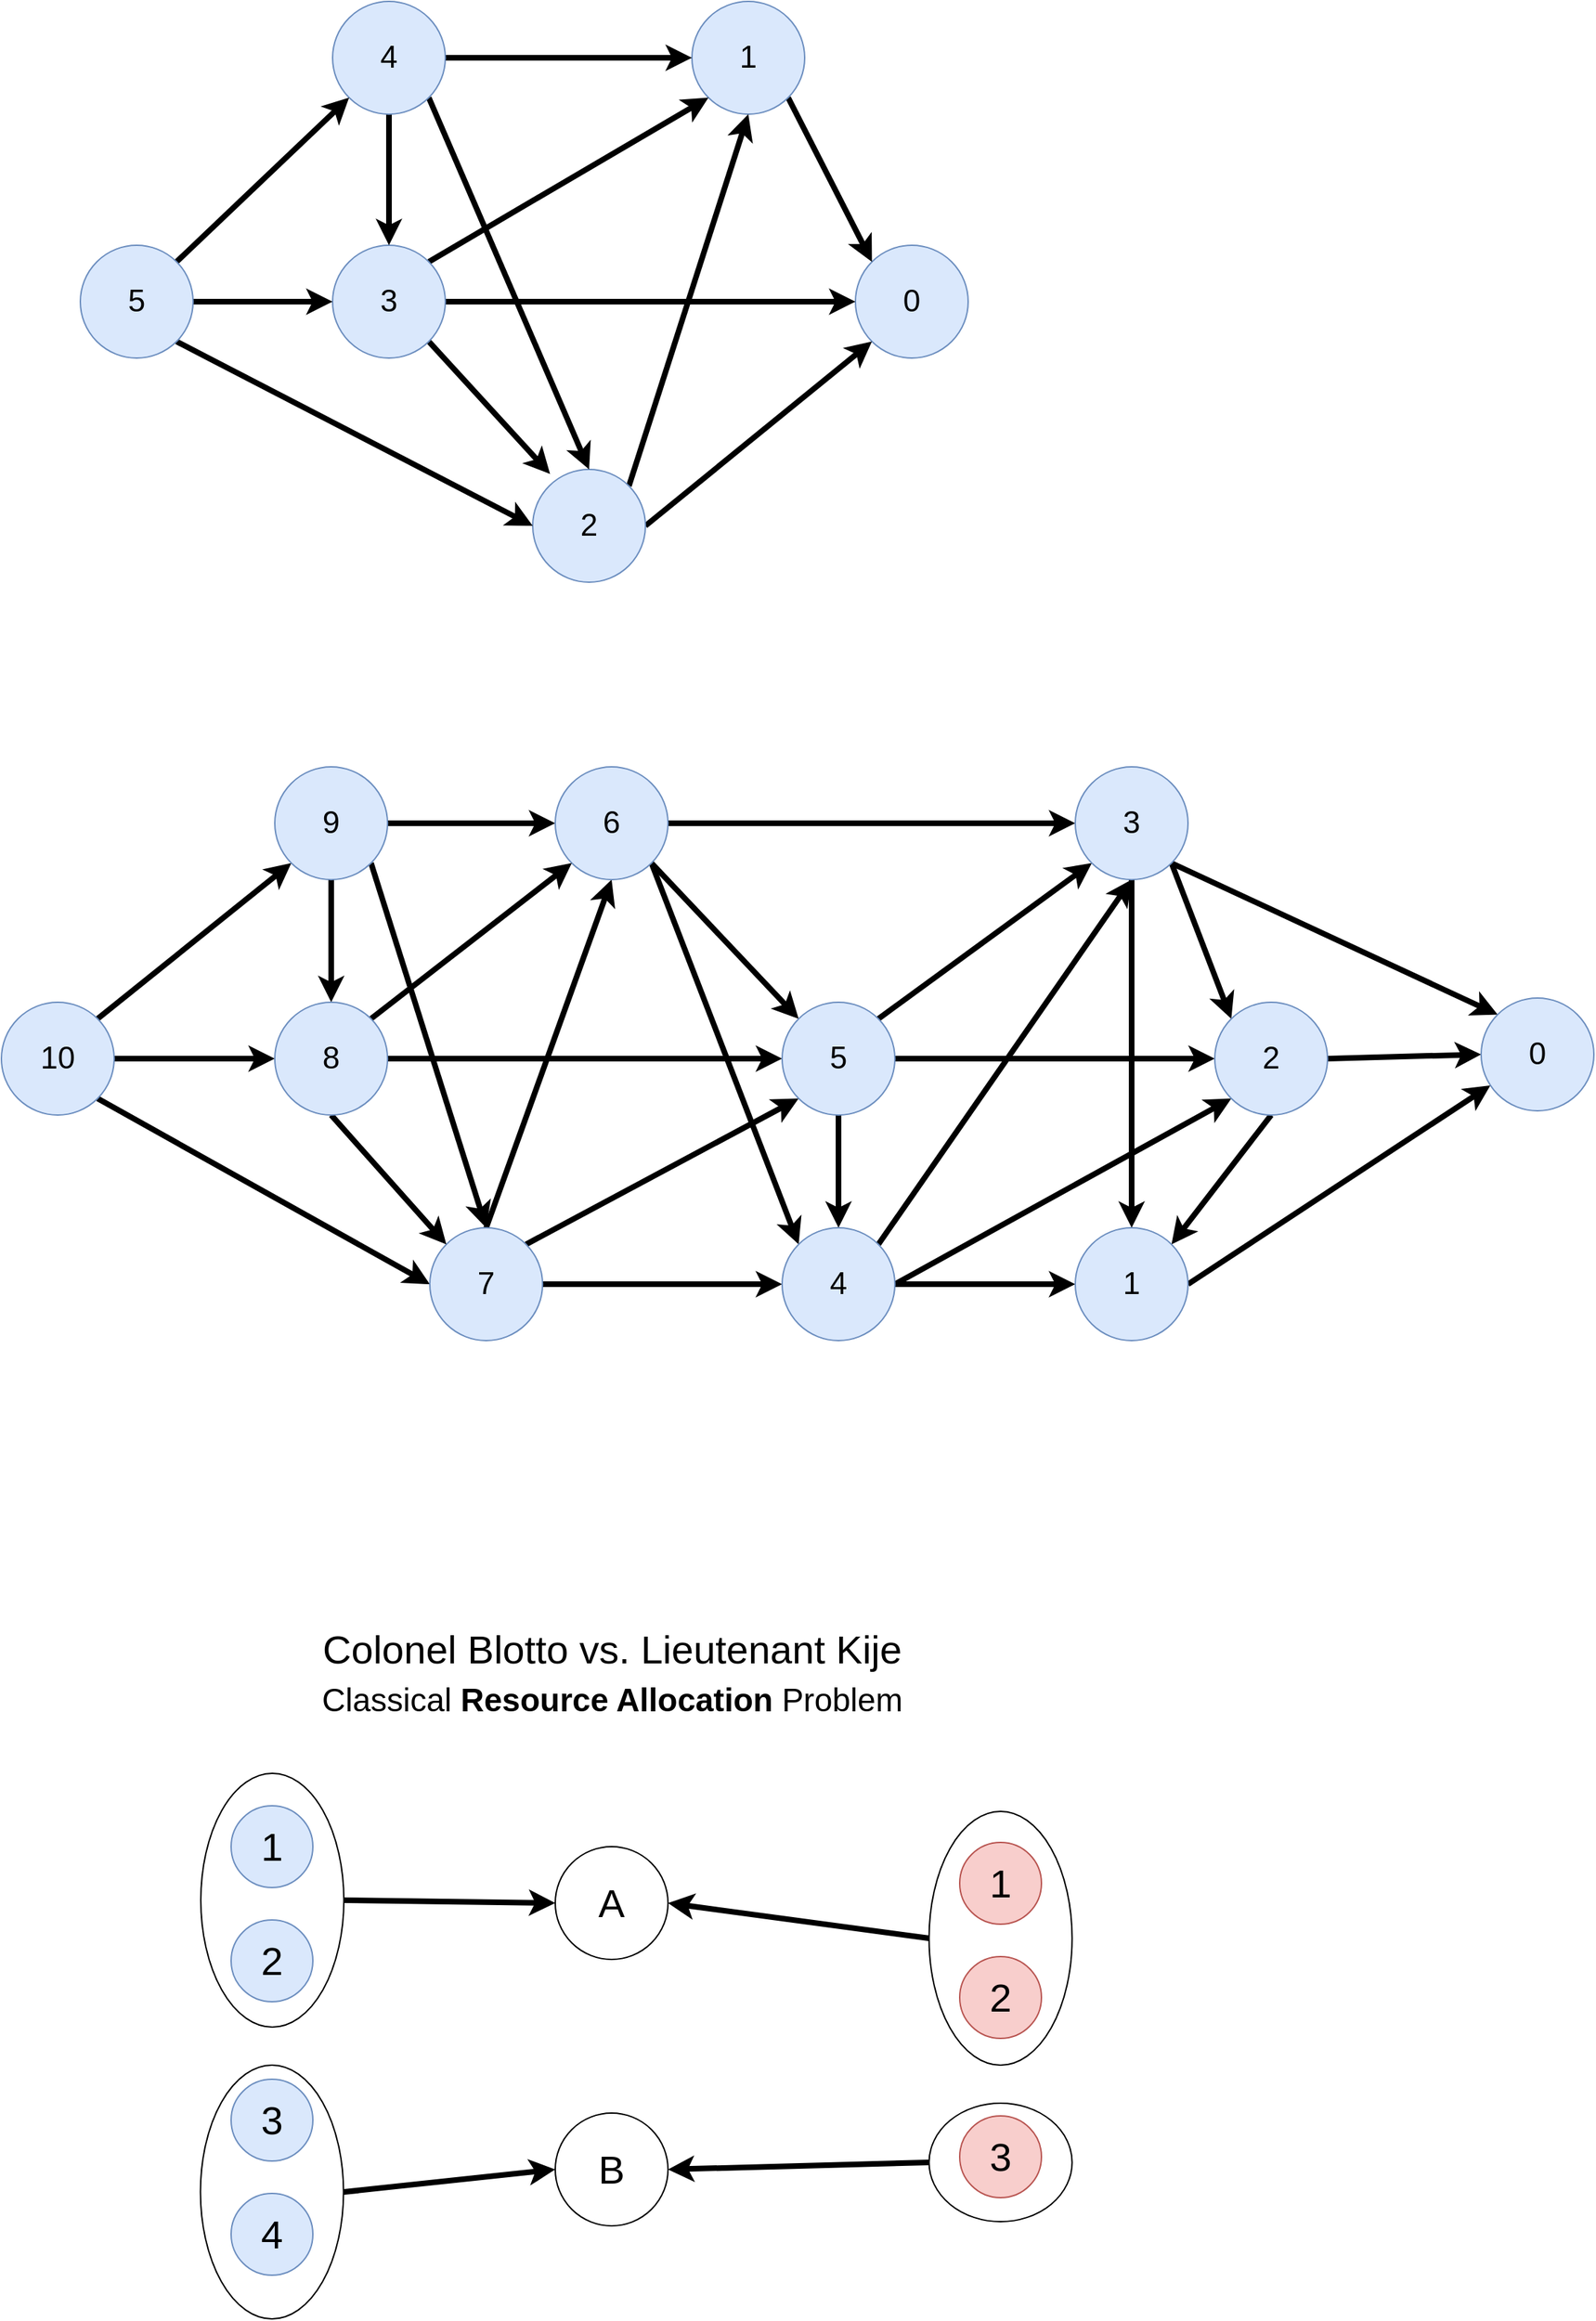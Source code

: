 <mxfile version="19.0.3" type="device"><diagram id="HBNAaYJVWiZlDe-5FwG8" name="Page-1"><mxGraphModel dx="1701" dy="1002" grid="0" gridSize="10" guides="1" tooltips="1" connect="1" arrows="1" fold="1" page="0" pageScale="1" pageWidth="850" pageHeight="1100" math="0" shadow="0"><root><mxCell id="0"/><mxCell id="1" parent="0"/><mxCell id="oBalARDRtJcoj6EFe_yl-78" value="" style="ellipse;whiteSpace=wrap;html=1;fontSize=23;fillColor=none;" vertex="1" parent="1"><mxGeometry x="599.25" y="1638" width="101.5" height="84" as="geometry"/></mxCell><mxCell id="oBalARDRtJcoj6EFe_yl-77" value="" style="ellipse;whiteSpace=wrap;html=1;fontSize=23;fillColor=none;" vertex="1" parent="1"><mxGeometry x="599.25" y="1431" width="101.5" height="180" as="geometry"/></mxCell><mxCell id="oBalARDRtJcoj6EFe_yl-76" value="" style="ellipse;whiteSpace=wrap;html=1;fontSize=23;fillColor=none;" vertex="1" parent="1"><mxGeometry x="82.25" y="1611" width="101.5" height="180" as="geometry"/></mxCell><mxCell id="oBalARDRtJcoj6EFe_yl-75" value="" style="ellipse;whiteSpace=wrap;html=1;fontSize=23;fillColor=none;" vertex="1" parent="1"><mxGeometry x="82.5" y="1404" width="101.5" height="180" as="geometry"/></mxCell><mxCell id="oBalARDRtJcoj6EFe_yl-1" value="&lt;font style=&quot;font-size: 22px;&quot;&gt;0&lt;/font&gt;" style="ellipse;whiteSpace=wrap;html=1;aspect=fixed;fillColor=#dae8fc;strokeColor=#6c8ebf;" vertex="1" parent="1"><mxGeometry x="547" y="320" width="80" height="80" as="geometry"/></mxCell><mxCell id="oBalARDRtJcoj6EFe_yl-64" style="edgeStyle=none;rounded=0;orthogonalLoop=1;jettySize=auto;html=1;exitX=1;exitY=1;exitDx=0;exitDy=0;entryX=0;entryY=0;entryDx=0;entryDy=0;fontSize=28;strokeWidth=4;" edge="1" parent="1" source="oBalARDRtJcoj6EFe_yl-2" target="oBalARDRtJcoj6EFe_yl-1"><mxGeometry relative="1" as="geometry"/></mxCell><mxCell id="oBalARDRtJcoj6EFe_yl-2" value="&lt;font style=&quot;font-size: 22px;&quot;&gt;1&lt;/font&gt;" style="ellipse;whiteSpace=wrap;html=1;aspect=fixed;fillColor=#dae8fc;strokeColor=#6c8ebf;" vertex="1" parent="1"><mxGeometry x="431" y="147" width="80" height="80" as="geometry"/></mxCell><mxCell id="oBalARDRtJcoj6EFe_yl-62" style="edgeStyle=none;rounded=0;orthogonalLoop=1;jettySize=auto;html=1;exitX=1;exitY=0;exitDx=0;exitDy=0;entryX=0.5;entryY=1;entryDx=0;entryDy=0;fontSize=28;strokeWidth=4;" edge="1" parent="1" source="oBalARDRtJcoj6EFe_yl-3" target="oBalARDRtJcoj6EFe_yl-2"><mxGeometry relative="1" as="geometry"/></mxCell><mxCell id="oBalARDRtJcoj6EFe_yl-63" style="edgeStyle=none;rounded=0;orthogonalLoop=1;jettySize=auto;html=1;exitX=1;exitY=0.5;exitDx=0;exitDy=0;entryX=0;entryY=1;entryDx=0;entryDy=0;fontSize=28;strokeWidth=4;" edge="1" parent="1" source="oBalARDRtJcoj6EFe_yl-3" target="oBalARDRtJcoj6EFe_yl-1"><mxGeometry relative="1" as="geometry"/></mxCell><mxCell id="oBalARDRtJcoj6EFe_yl-3" value="&lt;font style=&quot;font-size: 22px;&quot;&gt;2&lt;/font&gt;" style="ellipse;whiteSpace=wrap;html=1;aspect=fixed;fillColor=#dae8fc;strokeColor=#6c8ebf;" vertex="1" parent="1"><mxGeometry x="318" y="479" width="80" height="80" as="geometry"/></mxCell><mxCell id="oBalARDRtJcoj6EFe_yl-59" style="edgeStyle=none;rounded=0;orthogonalLoop=1;jettySize=auto;html=1;exitX=1;exitY=1;exitDx=0;exitDy=0;entryX=0.154;entryY=0.04;entryDx=0;entryDy=0;entryPerimeter=0;fontSize=28;strokeWidth=4;" edge="1" parent="1" source="oBalARDRtJcoj6EFe_yl-8" target="oBalARDRtJcoj6EFe_yl-3"><mxGeometry relative="1" as="geometry"/></mxCell><mxCell id="oBalARDRtJcoj6EFe_yl-60" style="edgeStyle=none;rounded=0;orthogonalLoop=1;jettySize=auto;html=1;exitX=1;exitY=0;exitDx=0;exitDy=0;entryX=0;entryY=1;entryDx=0;entryDy=0;fontSize=28;strokeWidth=4;" edge="1" parent="1" source="oBalARDRtJcoj6EFe_yl-8" target="oBalARDRtJcoj6EFe_yl-2"><mxGeometry relative="1" as="geometry"/></mxCell><mxCell id="oBalARDRtJcoj6EFe_yl-61" style="edgeStyle=none;rounded=0;orthogonalLoop=1;jettySize=auto;html=1;exitX=1;exitY=0.5;exitDx=0;exitDy=0;entryX=0;entryY=0.5;entryDx=0;entryDy=0;fontSize=28;strokeWidth=4;" edge="1" parent="1" source="oBalARDRtJcoj6EFe_yl-8" target="oBalARDRtJcoj6EFe_yl-1"><mxGeometry relative="1" as="geometry"/></mxCell><mxCell id="oBalARDRtJcoj6EFe_yl-8" value="&lt;font style=&quot;font-size: 22px;&quot;&gt;3&lt;/font&gt;" style="ellipse;whiteSpace=wrap;html=1;aspect=fixed;fillColor=#dae8fc;strokeColor=#6c8ebf;" vertex="1" parent="1"><mxGeometry x="176" y="320" width="80" height="80" as="geometry"/></mxCell><mxCell id="oBalARDRtJcoj6EFe_yl-12" style="rounded=0;orthogonalLoop=1;jettySize=auto;html=1;exitX=1;exitY=0;exitDx=0;exitDy=0;entryX=0;entryY=1;entryDx=0;entryDy=0;strokeWidth=4;" edge="1" parent="1" source="oBalARDRtJcoj6EFe_yl-14" target="oBalARDRtJcoj6EFe_yl-16"><mxGeometry relative="1" as="geometry"/></mxCell><mxCell id="oBalARDRtJcoj6EFe_yl-13" style="edgeStyle=none;rounded=0;orthogonalLoop=1;jettySize=auto;html=1;exitX=1;exitY=1;exitDx=0;exitDy=0;entryX=0;entryY=0.5;entryDx=0;entryDy=0;strokeWidth=4;" edge="1" parent="1" source="oBalARDRtJcoj6EFe_yl-14" target="oBalARDRtJcoj6EFe_yl-17"><mxGeometry relative="1" as="geometry"/></mxCell><mxCell id="oBalARDRtJcoj6EFe_yl-20" style="edgeStyle=none;rounded=0;orthogonalLoop=1;jettySize=auto;html=1;exitX=1;exitY=0.5;exitDx=0;exitDy=0;entryX=0;entryY=0.5;entryDx=0;entryDy=0;fontSize=22;strokeWidth=4;" edge="1" parent="1" source="oBalARDRtJcoj6EFe_yl-14" target="oBalARDRtJcoj6EFe_yl-19"><mxGeometry relative="1" as="geometry"/></mxCell><mxCell id="oBalARDRtJcoj6EFe_yl-14" value="&lt;font style=&quot;font-size: 22px;&quot;&gt;10&lt;/font&gt;" style="ellipse;whiteSpace=wrap;html=1;aspect=fixed;fillColor=#dae8fc;strokeColor=#6c8ebf;" vertex="1" parent="1"><mxGeometry x="-59" y="857" width="80" height="80" as="geometry"/></mxCell><mxCell id="oBalARDRtJcoj6EFe_yl-15" style="edgeStyle=none;rounded=0;orthogonalLoop=1;jettySize=auto;html=1;exitX=1;exitY=0.5;exitDx=0;exitDy=0;entryX=0;entryY=0.5;entryDx=0;entryDy=0;strokeWidth=4;" edge="1" parent="1" source="oBalARDRtJcoj6EFe_yl-16" target="oBalARDRtJcoj6EFe_yl-18"><mxGeometry relative="1" as="geometry"/></mxCell><mxCell id="oBalARDRtJcoj6EFe_yl-21" style="edgeStyle=none;rounded=0;orthogonalLoop=1;jettySize=auto;html=1;exitX=0.5;exitY=1;exitDx=0;exitDy=0;entryX=0.5;entryY=0;entryDx=0;entryDy=0;fontSize=22;strokeWidth=4;" edge="1" parent="1" source="oBalARDRtJcoj6EFe_yl-16" target="oBalARDRtJcoj6EFe_yl-19"><mxGeometry relative="1" as="geometry"/></mxCell><mxCell id="oBalARDRtJcoj6EFe_yl-50" style="edgeStyle=none;rounded=0;orthogonalLoop=1;jettySize=auto;html=1;exitX=1;exitY=1;exitDx=0;exitDy=0;entryX=0.5;entryY=0;entryDx=0;entryDy=0;fontSize=22;strokeWidth=4;" edge="1" parent="1" source="oBalARDRtJcoj6EFe_yl-16" target="oBalARDRtJcoj6EFe_yl-17"><mxGeometry relative="1" as="geometry"/></mxCell><mxCell id="oBalARDRtJcoj6EFe_yl-16" value="&lt;font style=&quot;font-size: 22px;&quot;&gt;9&lt;/font&gt;" style="ellipse;whiteSpace=wrap;html=1;aspect=fixed;fillColor=#dae8fc;strokeColor=#6c8ebf;" vertex="1" parent="1"><mxGeometry x="135" y="690" width="80" height="80" as="geometry"/></mxCell><mxCell id="oBalARDRtJcoj6EFe_yl-27" style="edgeStyle=none;rounded=0;orthogonalLoop=1;jettySize=auto;html=1;exitX=0.5;exitY=0;exitDx=0;exitDy=0;entryX=0.5;entryY=1;entryDx=0;entryDy=0;fontSize=22;strokeWidth=4;" edge="1" parent="1" source="oBalARDRtJcoj6EFe_yl-17" target="oBalARDRtJcoj6EFe_yl-18"><mxGeometry relative="1" as="geometry"/></mxCell><mxCell id="oBalARDRtJcoj6EFe_yl-28" style="edgeStyle=none;rounded=0;orthogonalLoop=1;jettySize=auto;html=1;exitX=1;exitY=0;exitDx=0;exitDy=0;entryX=0;entryY=1;entryDx=0;entryDy=0;fontSize=22;strokeWidth=4;" edge="1" parent="1" source="oBalARDRtJcoj6EFe_yl-17" target="oBalARDRtJcoj6EFe_yl-25"><mxGeometry relative="1" as="geometry"/></mxCell><mxCell id="oBalARDRtJcoj6EFe_yl-30" style="edgeStyle=none;rounded=0;orthogonalLoop=1;jettySize=auto;html=1;exitX=1;exitY=0.5;exitDx=0;exitDy=0;entryX=0;entryY=0.5;entryDx=0;entryDy=0;fontSize=22;strokeWidth=4;" edge="1" parent="1" source="oBalARDRtJcoj6EFe_yl-17" target="oBalARDRtJcoj6EFe_yl-29"><mxGeometry relative="1" as="geometry"/></mxCell><mxCell id="oBalARDRtJcoj6EFe_yl-17" value="&lt;font style=&quot;font-size: 22px;&quot;&gt;7&lt;/font&gt;" style="ellipse;whiteSpace=wrap;html=1;aspect=fixed;fillColor=#dae8fc;strokeColor=#6c8ebf;" vertex="1" parent="1"><mxGeometry x="245" y="1017" width="80" height="80" as="geometry"/></mxCell><mxCell id="oBalARDRtJcoj6EFe_yl-31" style="edgeStyle=none;rounded=0;orthogonalLoop=1;jettySize=auto;html=1;exitX=1;exitY=1;exitDx=0;exitDy=0;entryX=0;entryY=0;entryDx=0;entryDy=0;fontSize=22;strokeWidth=4;" edge="1" parent="1" source="oBalARDRtJcoj6EFe_yl-18" target="oBalARDRtJcoj6EFe_yl-29"><mxGeometry relative="1" as="geometry"/></mxCell><mxCell id="oBalARDRtJcoj6EFe_yl-32" style="edgeStyle=none;rounded=0;orthogonalLoop=1;jettySize=auto;html=1;exitX=1;exitY=1;exitDx=0;exitDy=0;entryX=0;entryY=0;entryDx=0;entryDy=0;fontSize=22;strokeWidth=4;" edge="1" parent="1" source="oBalARDRtJcoj6EFe_yl-18" target="oBalARDRtJcoj6EFe_yl-25"><mxGeometry relative="1" as="geometry"/></mxCell><mxCell id="oBalARDRtJcoj6EFe_yl-34" style="edgeStyle=none;rounded=0;orthogonalLoop=1;jettySize=auto;html=1;exitX=1;exitY=0.5;exitDx=0;exitDy=0;entryX=0;entryY=0.5;entryDx=0;entryDy=0;fontSize=22;strokeWidth=4;" edge="1" parent="1" source="oBalARDRtJcoj6EFe_yl-18" target="oBalARDRtJcoj6EFe_yl-33"><mxGeometry relative="1" as="geometry"/></mxCell><mxCell id="oBalARDRtJcoj6EFe_yl-18" value="&lt;font style=&quot;font-size: 22px;&quot;&gt;6&lt;/font&gt;" style="ellipse;whiteSpace=wrap;html=1;aspect=fixed;fillColor=#dae8fc;strokeColor=#6c8ebf;" vertex="1" parent="1"><mxGeometry x="334" y="690" width="80" height="80" as="geometry"/></mxCell><mxCell id="oBalARDRtJcoj6EFe_yl-23" style="edgeStyle=none;rounded=0;orthogonalLoop=1;jettySize=auto;html=1;exitX=0.5;exitY=1;exitDx=0;exitDy=0;entryX=0;entryY=0;entryDx=0;entryDy=0;fontSize=22;strokeWidth=4;" edge="1" parent="1" source="oBalARDRtJcoj6EFe_yl-19" target="oBalARDRtJcoj6EFe_yl-17"><mxGeometry relative="1" as="geometry"/></mxCell><mxCell id="oBalARDRtJcoj6EFe_yl-24" style="edgeStyle=none;rounded=0;orthogonalLoop=1;jettySize=auto;html=1;exitX=1;exitY=0;exitDx=0;exitDy=0;entryX=0;entryY=1;entryDx=0;entryDy=0;fontSize=22;strokeWidth=4;" edge="1" parent="1" source="oBalARDRtJcoj6EFe_yl-19" target="oBalARDRtJcoj6EFe_yl-18"><mxGeometry relative="1" as="geometry"/></mxCell><mxCell id="oBalARDRtJcoj6EFe_yl-26" style="edgeStyle=none;rounded=0;orthogonalLoop=1;jettySize=auto;html=1;exitX=1;exitY=0.5;exitDx=0;exitDy=0;entryX=0;entryY=0.5;entryDx=0;entryDy=0;fontSize=22;strokeWidth=4;" edge="1" parent="1" source="oBalARDRtJcoj6EFe_yl-19" target="oBalARDRtJcoj6EFe_yl-25"><mxGeometry relative="1" as="geometry"/></mxCell><mxCell id="oBalARDRtJcoj6EFe_yl-19" value="&lt;font style=&quot;font-size: 22px;&quot;&gt;8&lt;/font&gt;" style="ellipse;whiteSpace=wrap;html=1;aspect=fixed;fillColor=#dae8fc;strokeColor=#6c8ebf;" vertex="1" parent="1"><mxGeometry x="135" y="857" width="80" height="80" as="geometry"/></mxCell><mxCell id="oBalARDRtJcoj6EFe_yl-35" style="edgeStyle=none;rounded=0;orthogonalLoop=1;jettySize=auto;html=1;exitX=0.5;exitY=1;exitDx=0;exitDy=0;entryX=0.5;entryY=0;entryDx=0;entryDy=0;fontSize=22;strokeWidth=4;" edge="1" parent="1" source="oBalARDRtJcoj6EFe_yl-25" target="oBalARDRtJcoj6EFe_yl-29"><mxGeometry relative="1" as="geometry"/></mxCell><mxCell id="oBalARDRtJcoj6EFe_yl-36" style="edgeStyle=none;rounded=0;orthogonalLoop=1;jettySize=auto;html=1;exitX=1;exitY=0;exitDx=0;exitDy=0;entryX=0;entryY=1;entryDx=0;entryDy=0;fontSize=22;strokeWidth=4;" edge="1" parent="1" source="oBalARDRtJcoj6EFe_yl-25" target="oBalARDRtJcoj6EFe_yl-33"><mxGeometry relative="1" as="geometry"/></mxCell><mxCell id="oBalARDRtJcoj6EFe_yl-38" style="edgeStyle=none;rounded=0;orthogonalLoop=1;jettySize=auto;html=1;exitX=1;exitY=0.5;exitDx=0;exitDy=0;entryX=0;entryY=0.5;entryDx=0;entryDy=0;fontSize=22;strokeWidth=4;" edge="1" parent="1" source="oBalARDRtJcoj6EFe_yl-25" target="oBalARDRtJcoj6EFe_yl-37"><mxGeometry relative="1" as="geometry"/></mxCell><mxCell id="oBalARDRtJcoj6EFe_yl-25" value="&lt;font style=&quot;font-size: 22px;&quot;&gt;5&lt;/font&gt;" style="ellipse;whiteSpace=wrap;html=1;aspect=fixed;fillColor=#dae8fc;strokeColor=#6c8ebf;" vertex="1" parent="1"><mxGeometry x="495" y="857" width="80" height="80" as="geometry"/></mxCell><mxCell id="oBalARDRtJcoj6EFe_yl-39" style="edgeStyle=none;rounded=0;orthogonalLoop=1;jettySize=auto;html=1;exitX=1;exitY=0;exitDx=0;exitDy=0;entryX=0.5;entryY=1;entryDx=0;entryDy=0;fontSize=22;strokeWidth=4;" edge="1" parent="1" source="oBalARDRtJcoj6EFe_yl-29" target="oBalARDRtJcoj6EFe_yl-33"><mxGeometry relative="1" as="geometry"/></mxCell><mxCell id="oBalARDRtJcoj6EFe_yl-40" style="edgeStyle=none;rounded=0;orthogonalLoop=1;jettySize=auto;html=1;exitX=1;exitY=0.5;exitDx=0;exitDy=0;entryX=0;entryY=1;entryDx=0;entryDy=0;fontSize=22;strokeWidth=4;" edge="1" parent="1" source="oBalARDRtJcoj6EFe_yl-29" target="oBalARDRtJcoj6EFe_yl-37"><mxGeometry relative="1" as="geometry"/></mxCell><mxCell id="oBalARDRtJcoj6EFe_yl-42" style="edgeStyle=none;rounded=0;orthogonalLoop=1;jettySize=auto;html=1;exitX=1;exitY=0.5;exitDx=0;exitDy=0;entryX=0;entryY=0.5;entryDx=0;entryDy=0;fontSize=22;strokeWidth=4;" edge="1" parent="1" source="oBalARDRtJcoj6EFe_yl-29" target="oBalARDRtJcoj6EFe_yl-41"><mxGeometry relative="1" as="geometry"/></mxCell><mxCell id="oBalARDRtJcoj6EFe_yl-29" value="&lt;font style=&quot;font-size: 22px;&quot;&gt;4&lt;/font&gt;" style="ellipse;whiteSpace=wrap;html=1;aspect=fixed;fillColor=#dae8fc;strokeColor=#6c8ebf;" vertex="1" parent="1"><mxGeometry x="495" y="1017" width="80" height="80" as="geometry"/></mxCell><mxCell id="oBalARDRtJcoj6EFe_yl-43" style="edgeStyle=none;rounded=0;orthogonalLoop=1;jettySize=auto;html=1;exitX=1;exitY=1;exitDx=0;exitDy=0;entryX=0;entryY=0;entryDx=0;entryDy=0;fontSize=22;strokeWidth=4;" edge="1" parent="1" source="oBalARDRtJcoj6EFe_yl-33" target="oBalARDRtJcoj6EFe_yl-37"><mxGeometry relative="1" as="geometry"/></mxCell><mxCell id="oBalARDRtJcoj6EFe_yl-44" style="edgeStyle=none;rounded=0;orthogonalLoop=1;jettySize=auto;html=1;exitX=0.5;exitY=1;exitDx=0;exitDy=0;entryX=0.5;entryY=0;entryDx=0;entryDy=0;fontSize=22;strokeWidth=4;" edge="1" parent="1" source="oBalARDRtJcoj6EFe_yl-33" target="oBalARDRtJcoj6EFe_yl-41"><mxGeometry relative="1" as="geometry"/></mxCell><mxCell id="oBalARDRtJcoj6EFe_yl-46" style="edgeStyle=none;rounded=0;orthogonalLoop=1;jettySize=auto;html=1;exitX=1;exitY=1;exitDx=0;exitDy=0;entryX=0;entryY=0;entryDx=0;entryDy=0;fontSize=22;strokeWidth=4;" edge="1" parent="1" source="oBalARDRtJcoj6EFe_yl-33" target="oBalARDRtJcoj6EFe_yl-45"><mxGeometry relative="1" as="geometry"/></mxCell><mxCell id="oBalARDRtJcoj6EFe_yl-33" value="&lt;font style=&quot;font-size: 22px;&quot;&gt;3&lt;/font&gt;" style="ellipse;whiteSpace=wrap;html=1;aspect=fixed;fillColor=#dae8fc;strokeColor=#6c8ebf;" vertex="1" parent="1"><mxGeometry x="703" y="690" width="80" height="80" as="geometry"/></mxCell><mxCell id="oBalARDRtJcoj6EFe_yl-47" style="edgeStyle=none;rounded=0;orthogonalLoop=1;jettySize=auto;html=1;exitX=0.5;exitY=1;exitDx=0;exitDy=0;entryX=1;entryY=0;entryDx=0;entryDy=0;fontSize=22;strokeWidth=4;" edge="1" parent="1" source="oBalARDRtJcoj6EFe_yl-37" target="oBalARDRtJcoj6EFe_yl-41"><mxGeometry relative="1" as="geometry"/></mxCell><mxCell id="oBalARDRtJcoj6EFe_yl-48" style="edgeStyle=none;rounded=0;orthogonalLoop=1;jettySize=auto;html=1;exitX=1;exitY=0.5;exitDx=0;exitDy=0;entryX=0;entryY=0.5;entryDx=0;entryDy=0;fontSize=22;strokeWidth=4;" edge="1" parent="1" source="oBalARDRtJcoj6EFe_yl-37" target="oBalARDRtJcoj6EFe_yl-45"><mxGeometry relative="1" as="geometry"/></mxCell><mxCell id="oBalARDRtJcoj6EFe_yl-37" value="&lt;font style=&quot;font-size: 22px;&quot;&gt;2&lt;/font&gt;" style="ellipse;whiteSpace=wrap;html=1;aspect=fixed;fillColor=#dae8fc;strokeColor=#6c8ebf;" vertex="1" parent="1"><mxGeometry x="802" y="857" width="80" height="80" as="geometry"/></mxCell><mxCell id="oBalARDRtJcoj6EFe_yl-49" style="edgeStyle=none;rounded=0;orthogonalLoop=1;jettySize=auto;html=1;exitX=1;exitY=0.5;exitDx=0;exitDy=0;fontSize=22;strokeWidth=4;" edge="1" parent="1" source="oBalARDRtJcoj6EFe_yl-41" target="oBalARDRtJcoj6EFe_yl-45"><mxGeometry relative="1" as="geometry"/></mxCell><mxCell id="oBalARDRtJcoj6EFe_yl-41" value="&lt;font style=&quot;font-size: 22px;&quot;&gt;1&lt;/font&gt;" style="ellipse;whiteSpace=wrap;html=1;aspect=fixed;fillColor=#dae8fc;strokeColor=#6c8ebf;" vertex="1" parent="1"><mxGeometry x="703" y="1017" width="80" height="80" as="geometry"/></mxCell><mxCell id="oBalARDRtJcoj6EFe_yl-45" value="&lt;font style=&quot;font-size: 22px;&quot;&gt;0&lt;/font&gt;" style="ellipse;whiteSpace=wrap;html=1;aspect=fixed;fillColor=#dae8fc;strokeColor=#6c8ebf;" vertex="1" parent="1"><mxGeometry x="991" y="854" width="80" height="80" as="geometry"/></mxCell><mxCell id="oBalARDRtJcoj6EFe_yl-56" style="edgeStyle=none;rounded=0;orthogonalLoop=1;jettySize=auto;html=1;exitX=0.5;exitY=1;exitDx=0;exitDy=0;entryX=0.5;entryY=0;entryDx=0;entryDy=0;fontSize=28;strokeWidth=4;" edge="1" parent="1" source="oBalARDRtJcoj6EFe_yl-51" target="oBalARDRtJcoj6EFe_yl-8"><mxGeometry relative="1" as="geometry"/></mxCell><mxCell id="oBalARDRtJcoj6EFe_yl-57" style="edgeStyle=none;rounded=0;orthogonalLoop=1;jettySize=auto;html=1;exitX=1;exitY=1;exitDx=0;exitDy=0;entryX=0.5;entryY=0;entryDx=0;entryDy=0;fontSize=28;strokeWidth=4;" edge="1" parent="1" source="oBalARDRtJcoj6EFe_yl-51" target="oBalARDRtJcoj6EFe_yl-3"><mxGeometry relative="1" as="geometry"/></mxCell><mxCell id="oBalARDRtJcoj6EFe_yl-58" style="edgeStyle=none;rounded=0;orthogonalLoop=1;jettySize=auto;html=1;exitX=1;exitY=0.5;exitDx=0;exitDy=0;entryX=0;entryY=0.5;entryDx=0;entryDy=0;fontSize=28;strokeWidth=4;" edge="1" parent="1" source="oBalARDRtJcoj6EFe_yl-51" target="oBalARDRtJcoj6EFe_yl-2"><mxGeometry relative="1" as="geometry"/></mxCell><mxCell id="oBalARDRtJcoj6EFe_yl-51" value="&lt;font style=&quot;font-size: 22px;&quot;&gt;4&lt;/font&gt;" style="ellipse;whiteSpace=wrap;html=1;aspect=fixed;fillColor=#dae8fc;strokeColor=#6c8ebf;" vertex="1" parent="1"><mxGeometry x="176" y="147" width="80" height="80" as="geometry"/></mxCell><mxCell id="oBalARDRtJcoj6EFe_yl-53" style="edgeStyle=none;rounded=0;orthogonalLoop=1;jettySize=auto;html=1;exitX=1;exitY=0;exitDx=0;exitDy=0;entryX=0;entryY=1;entryDx=0;entryDy=0;fontSize=28;strokeWidth=4;" edge="1" parent="1" source="oBalARDRtJcoj6EFe_yl-52" target="oBalARDRtJcoj6EFe_yl-51"><mxGeometry relative="1" as="geometry"/></mxCell><mxCell id="oBalARDRtJcoj6EFe_yl-54" style="edgeStyle=none;rounded=0;orthogonalLoop=1;jettySize=auto;html=1;exitX=1;exitY=0.5;exitDx=0;exitDy=0;entryX=0;entryY=0.5;entryDx=0;entryDy=0;fontSize=28;strokeWidth=4;" edge="1" parent="1" source="oBalARDRtJcoj6EFe_yl-52" target="oBalARDRtJcoj6EFe_yl-8"><mxGeometry relative="1" as="geometry"/></mxCell><mxCell id="oBalARDRtJcoj6EFe_yl-55" style="edgeStyle=none;rounded=0;orthogonalLoop=1;jettySize=auto;html=1;exitX=1;exitY=1;exitDx=0;exitDy=0;entryX=0;entryY=0.5;entryDx=0;entryDy=0;fontSize=28;strokeWidth=4;" edge="1" parent="1" source="oBalARDRtJcoj6EFe_yl-52" target="oBalARDRtJcoj6EFe_yl-3"><mxGeometry relative="1" as="geometry"/></mxCell><mxCell id="oBalARDRtJcoj6EFe_yl-52" value="&lt;font style=&quot;font-size: 22px;&quot;&gt;5&lt;/font&gt;" style="ellipse;whiteSpace=wrap;html=1;aspect=fixed;fillColor=#dae8fc;strokeColor=#6c8ebf;" vertex="1" parent="1"><mxGeometry x="-3" y="320" width="80" height="80" as="geometry"/></mxCell><mxCell id="oBalARDRtJcoj6EFe_yl-65" value="A" style="ellipse;whiteSpace=wrap;html=1;aspect=fixed;fontSize=28;" vertex="1" parent="1"><mxGeometry x="334" y="1456" width="80" height="80" as="geometry"/></mxCell><mxCell id="oBalARDRtJcoj6EFe_yl-66" value="Colonel Blotto vs. Lieutenant Kije&lt;br&gt;&lt;font style=&quot;font-size: 23px;&quot;&gt;Classical &lt;b&gt;Resource Allocation&lt;/b&gt; Problem&lt;/font&gt;" style="text;html=1;strokeColor=none;fillColor=none;align=center;verticalAlign=middle;whiteSpace=wrap;rounded=0;fontSize=28;" vertex="1" parent="1"><mxGeometry x="146.5" y="1282" width="455" height="102" as="geometry"/></mxCell><mxCell id="oBalARDRtJcoj6EFe_yl-67" value="B" style="ellipse;whiteSpace=wrap;html=1;aspect=fixed;fontSize=28;" vertex="1" parent="1"><mxGeometry x="334" y="1645" width="80" height="80" as="geometry"/></mxCell><mxCell id="oBalARDRtJcoj6EFe_yl-68" value="1" style="ellipse;whiteSpace=wrap;html=1;aspect=fixed;fontSize=28;fillColor=#dae8fc;strokeColor=#6c8ebf;" vertex="1" parent="1"><mxGeometry x="104" y="1427" width="58" height="58" as="geometry"/></mxCell><mxCell id="oBalARDRtJcoj6EFe_yl-69" value="2" style="ellipse;whiteSpace=wrap;html=1;aspect=fixed;fontSize=28;fillColor=#dae8fc;strokeColor=#6c8ebf;" vertex="1" parent="1"><mxGeometry x="104" y="1508" width="58" height="58" as="geometry"/></mxCell><mxCell id="oBalARDRtJcoj6EFe_yl-70" value="3" style="ellipse;whiteSpace=wrap;html=1;aspect=fixed;fontSize=28;fillColor=#dae8fc;strokeColor=#6c8ebf;" vertex="1" parent="1"><mxGeometry x="104" y="1621" width="58" height="58" as="geometry"/></mxCell><mxCell id="oBalARDRtJcoj6EFe_yl-71" value="4" style="ellipse;whiteSpace=wrap;html=1;aspect=fixed;fontSize=28;fillColor=#dae8fc;strokeColor=#6c8ebf;" vertex="1" parent="1"><mxGeometry x="104" y="1702" width="58" height="58" as="geometry"/></mxCell><mxCell id="oBalARDRtJcoj6EFe_yl-72" value="1" style="ellipse;whiteSpace=wrap;html=1;aspect=fixed;fontSize=28;fillColor=#f8cecc;strokeColor=#b85450;" vertex="1" parent="1"><mxGeometry x="621" y="1453" width="58" height="58" as="geometry"/></mxCell><mxCell id="oBalARDRtJcoj6EFe_yl-73" value="2" style="ellipse;whiteSpace=wrap;html=1;aspect=fixed;fontSize=28;fillColor=#f8cecc;strokeColor=#b85450;" vertex="1" parent="1"><mxGeometry x="621" y="1534" width="58" height="58" as="geometry"/></mxCell><mxCell id="oBalARDRtJcoj6EFe_yl-74" value="3" style="ellipse;whiteSpace=wrap;html=1;aspect=fixed;fontSize=28;fillColor=#f8cecc;strokeColor=#b85450;" vertex="1" parent="1"><mxGeometry x="621" y="1647" width="58" height="58" as="geometry"/></mxCell><mxCell id="oBalARDRtJcoj6EFe_yl-79" style="edgeStyle=none;rounded=0;orthogonalLoop=1;jettySize=auto;html=1;exitX=1;exitY=0.5;exitDx=0;exitDy=0;entryX=0;entryY=0.5;entryDx=0;entryDy=0;fontSize=23;strokeWidth=4;" edge="1" parent="1" source="oBalARDRtJcoj6EFe_yl-75" target="oBalARDRtJcoj6EFe_yl-65"><mxGeometry relative="1" as="geometry"/></mxCell><mxCell id="oBalARDRtJcoj6EFe_yl-80" style="edgeStyle=none;rounded=0;orthogonalLoop=1;jettySize=auto;html=1;exitX=1;exitY=0.5;exitDx=0;exitDy=0;entryX=0;entryY=0.5;entryDx=0;entryDy=0;fontSize=23;strokeWidth=4;" edge="1" parent="1" source="oBalARDRtJcoj6EFe_yl-76" target="oBalARDRtJcoj6EFe_yl-67"><mxGeometry relative="1" as="geometry"/></mxCell><mxCell id="oBalARDRtJcoj6EFe_yl-81" style="edgeStyle=none;rounded=0;orthogonalLoop=1;jettySize=auto;html=1;exitX=0;exitY=0.5;exitDx=0;exitDy=0;entryX=1;entryY=0.5;entryDx=0;entryDy=0;fontSize=23;strokeWidth=4;" edge="1" parent="1" source="oBalARDRtJcoj6EFe_yl-77" target="oBalARDRtJcoj6EFe_yl-65"><mxGeometry relative="1" as="geometry"/></mxCell><mxCell id="oBalARDRtJcoj6EFe_yl-82" style="edgeStyle=none;rounded=0;orthogonalLoop=1;jettySize=auto;html=1;exitX=0;exitY=0.5;exitDx=0;exitDy=0;entryX=1;entryY=0.5;entryDx=0;entryDy=0;fontSize=23;strokeWidth=4;" edge="1" parent="1" source="oBalARDRtJcoj6EFe_yl-78" target="oBalARDRtJcoj6EFe_yl-67"><mxGeometry relative="1" as="geometry"/></mxCell></root></mxGraphModel></diagram></mxfile>